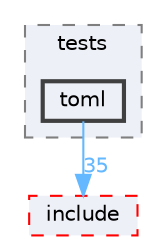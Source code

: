 digraph "external/reflect-cpp/tests/toml"
{
 // LATEX_PDF_SIZE
  bgcolor="transparent";
  edge [fontname=Helvetica,fontsize=10,labelfontname=Helvetica,labelfontsize=10];
  node [fontname=Helvetica,fontsize=10,shape=box,height=0.2,width=0.4];
  compound=true
  subgraph clusterdir_96ed9f99bdafb7b1db11ea23481da3f6 {
    graph [ bgcolor="#edf0f7", pencolor="grey50", label="tests", fontname=Helvetica,fontsize=10 style="filled,dashed", URL="dir_96ed9f99bdafb7b1db11ea23481da3f6.html",tooltip=""]
  dir_8a9f87150f2bf00fdcd1d90976864025 [label="toml", fillcolor="#edf0f7", color="grey25", style="filled,bold", URL="dir_8a9f87150f2bf00fdcd1d90976864025.html",tooltip=""];
  }
  dir_52db5b9842da2a9d3126408803d2a092 [label="include", fillcolor="#edf0f7", color="red", style="filled,dashed", URL="dir_52db5b9842da2a9d3126408803d2a092.html",tooltip=""];
  dir_8a9f87150f2bf00fdcd1d90976864025->dir_52db5b9842da2a9d3126408803d2a092 [headlabel="35", labeldistance=1.5 headhref="dir_000866_000385.html" href="dir_000866_000385.html" color="steelblue1" fontcolor="steelblue1"];
}
